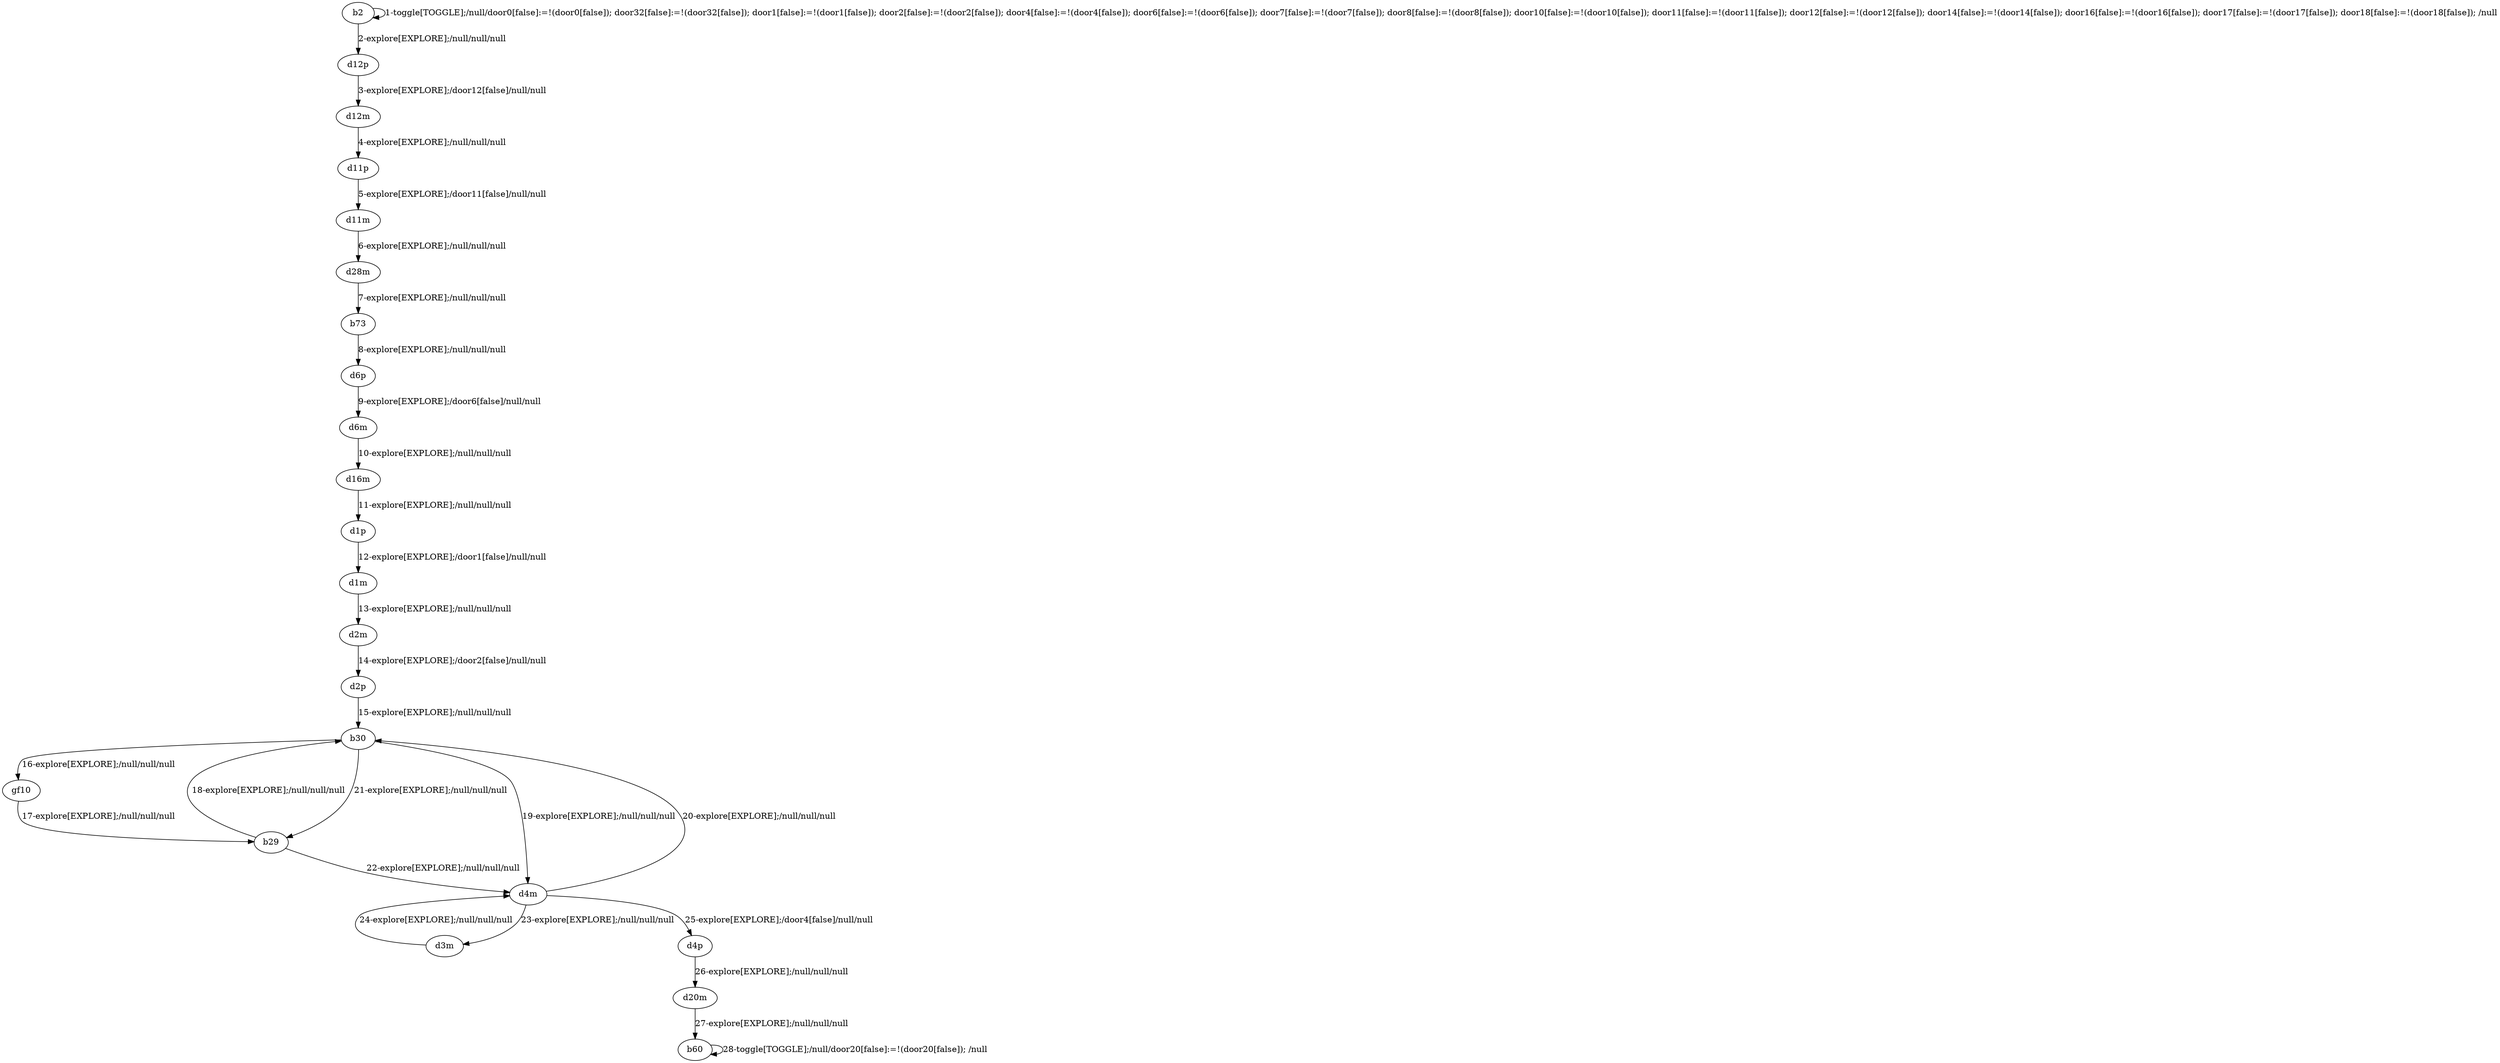 # Total number of goals covered by this test: 1
# b60 --> b60

digraph g {
"b2" -> "b2" [label = "1-toggle[TOGGLE];/null/door0[false]:=!(door0[false]); door32[false]:=!(door32[false]); door1[false]:=!(door1[false]); door2[false]:=!(door2[false]); door4[false]:=!(door4[false]); door6[false]:=!(door6[false]); door7[false]:=!(door7[false]); door8[false]:=!(door8[false]); door10[false]:=!(door10[false]); door11[false]:=!(door11[false]); door12[false]:=!(door12[false]); door14[false]:=!(door14[false]); door16[false]:=!(door16[false]); door17[false]:=!(door17[false]); door18[false]:=!(door18[false]); /null"];
"b2" -> "d12p" [label = "2-explore[EXPLORE];/null/null/null"];
"d12p" -> "d12m" [label = "3-explore[EXPLORE];/door12[false]/null/null"];
"d12m" -> "d11p" [label = "4-explore[EXPLORE];/null/null/null"];
"d11p" -> "d11m" [label = "5-explore[EXPLORE];/door11[false]/null/null"];
"d11m" -> "d28m" [label = "6-explore[EXPLORE];/null/null/null"];
"d28m" -> "b73" [label = "7-explore[EXPLORE];/null/null/null"];
"b73" -> "d6p" [label = "8-explore[EXPLORE];/null/null/null"];
"d6p" -> "d6m" [label = "9-explore[EXPLORE];/door6[false]/null/null"];
"d6m" -> "d16m" [label = "10-explore[EXPLORE];/null/null/null"];
"d16m" -> "d1p" [label = "11-explore[EXPLORE];/null/null/null"];
"d1p" -> "d1m" [label = "12-explore[EXPLORE];/door1[false]/null/null"];
"d1m" -> "d2m" [label = "13-explore[EXPLORE];/null/null/null"];
"d2m" -> "d2p" [label = "14-explore[EXPLORE];/door2[false]/null/null"];
"d2p" -> "b30" [label = "15-explore[EXPLORE];/null/null/null"];
"b30" -> "gf10" [label = "16-explore[EXPLORE];/null/null/null"];
"gf10" -> "b29" [label = "17-explore[EXPLORE];/null/null/null"];
"b29" -> "b30" [label = "18-explore[EXPLORE];/null/null/null"];
"b30" -> "d4m" [label = "19-explore[EXPLORE];/null/null/null"];
"d4m" -> "b30" [label = "20-explore[EXPLORE];/null/null/null"];
"b30" -> "b29" [label = "21-explore[EXPLORE];/null/null/null"];
"b29" -> "d4m" [label = "22-explore[EXPLORE];/null/null/null"];
"d4m" -> "d3m" [label = "23-explore[EXPLORE];/null/null/null"];
"d3m" -> "d4m" [label = "24-explore[EXPLORE];/null/null/null"];
"d4m" -> "d4p" [label = "25-explore[EXPLORE];/door4[false]/null/null"];
"d4p" -> "d20m" [label = "26-explore[EXPLORE];/null/null/null"];
"d20m" -> "b60" [label = "27-explore[EXPLORE];/null/null/null"];
"b60" -> "b60" [label = "28-toggle[TOGGLE];/null/door20[false]:=!(door20[false]); /null"];
}